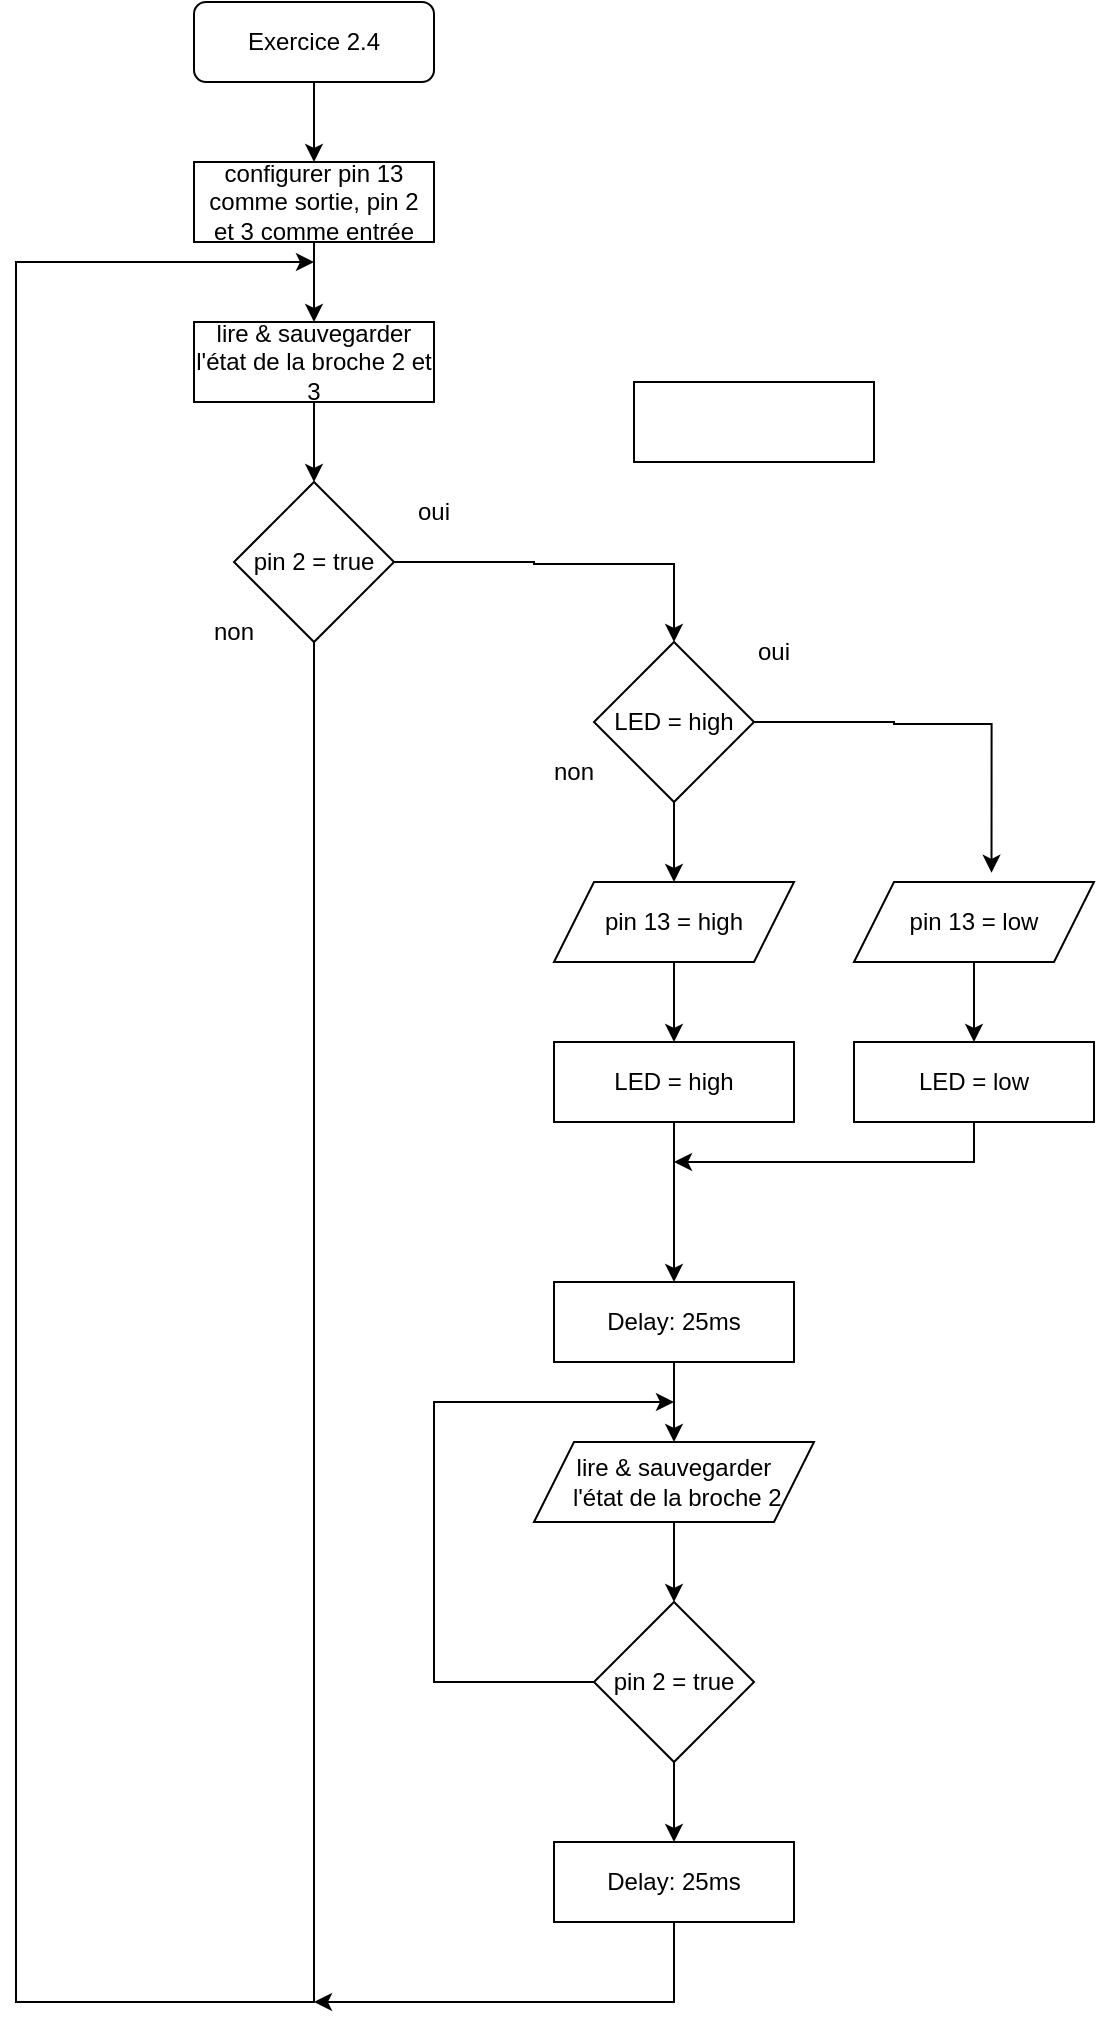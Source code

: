 <mxfile version="22.1.5" type="github">
  <diagram name="Page-1" id="YzLxqYz5Ka87G5oeJebS">
    <mxGraphModel dx="579" dy="626" grid="1" gridSize="10" guides="1" tooltips="1" connect="1" arrows="1" fold="1" page="1" pageScale="1" pageWidth="850" pageHeight="1100" math="0" shadow="0">
      <root>
        <mxCell id="0" />
        <mxCell id="1" parent="0" />
        <mxCell id="nqE9V0xDhkywC6avfrnW-2" value="" style="edgeStyle=orthogonalEdgeStyle;rounded=0;orthogonalLoop=1;jettySize=auto;html=1;" edge="1" parent="1" source="nqE9V0xDhkywC6avfrnW-3" target="nqE9V0xDhkywC6avfrnW-5">
          <mxGeometry relative="1" as="geometry" />
        </mxCell>
        <mxCell id="nqE9V0xDhkywC6avfrnW-3" value="Exercice 2.4" style="rounded=1;whiteSpace=wrap;html=1;" vertex="1" parent="1">
          <mxGeometry x="120" y="40" width="120" height="40" as="geometry" />
        </mxCell>
        <mxCell id="nqE9V0xDhkywC6avfrnW-4" value="" style="edgeStyle=orthogonalEdgeStyle;rounded=0;orthogonalLoop=1;jettySize=auto;html=1;" edge="1" parent="1" source="nqE9V0xDhkywC6avfrnW-5" target="nqE9V0xDhkywC6avfrnW-7">
          <mxGeometry relative="1" as="geometry" />
        </mxCell>
        <mxCell id="nqE9V0xDhkywC6avfrnW-5" value="configurer pin 13 comme sortie, pin 2 et 3 comme entrée" style="rounded=0;whiteSpace=wrap;html=1;" vertex="1" parent="1">
          <mxGeometry x="120" y="120" width="120" height="40" as="geometry" />
        </mxCell>
        <mxCell id="nqE9V0xDhkywC6avfrnW-6" value="" style="edgeStyle=orthogonalEdgeStyle;rounded=0;orthogonalLoop=1;jettySize=auto;html=1;" edge="1" parent="1" source="nqE9V0xDhkywC6avfrnW-7" target="nqE9V0xDhkywC6avfrnW-10">
          <mxGeometry relative="1" as="geometry" />
        </mxCell>
        <mxCell id="nqE9V0xDhkywC6avfrnW-7" value="lire &amp;amp; sauvegarder l&#39;état de la broche 2 et 3" style="rounded=0;whiteSpace=wrap;html=1;" vertex="1" parent="1">
          <mxGeometry x="120" y="200" width="120" height="40" as="geometry" />
        </mxCell>
        <mxCell id="nqE9V0xDhkywC6avfrnW-8" style="edgeStyle=orthogonalEdgeStyle;rounded=0;orthogonalLoop=1;jettySize=auto;html=1;exitX=0.5;exitY=1;exitDx=0;exitDy=0;" edge="1" parent="1" source="nqE9V0xDhkywC6avfrnW-10">
          <mxGeometry relative="1" as="geometry">
            <mxPoint x="180" y="170" as="targetPoint" />
            <Array as="points">
              <mxPoint x="180" y="1040" />
              <mxPoint x="31" y="1040" />
              <mxPoint x="31" y="170" />
            </Array>
          </mxGeometry>
        </mxCell>
        <mxCell id="nqE9V0xDhkywC6avfrnW-9" style="edgeStyle=orthogonalEdgeStyle;rounded=0;orthogonalLoop=1;jettySize=auto;html=1;exitX=1;exitY=0.5;exitDx=0;exitDy=0;entryX=0.5;entryY=0;entryDx=0;entryDy=0;" edge="1" parent="1" source="nqE9V0xDhkywC6avfrnW-10" target="nqE9V0xDhkywC6avfrnW-13">
          <mxGeometry relative="1" as="geometry">
            <mxPoint x="360" y="320" as="targetPoint" />
            <Array as="points">
              <mxPoint x="290" y="320" />
              <mxPoint x="290" y="321" />
              <mxPoint x="360" y="321" />
            </Array>
          </mxGeometry>
        </mxCell>
        <mxCell id="nqE9V0xDhkywC6avfrnW-10" value="pin 2 = true" style="rhombus;whiteSpace=wrap;html=1;" vertex="1" parent="1">
          <mxGeometry x="140" y="280" width="80" height="80" as="geometry" />
        </mxCell>
        <mxCell id="nqE9V0xDhkywC6avfrnW-11" value="" style="edgeStyle=orthogonalEdgeStyle;rounded=0;orthogonalLoop=1;jettySize=auto;html=1;" edge="1" parent="1" source="nqE9V0xDhkywC6avfrnW-13" target="nqE9V0xDhkywC6avfrnW-19">
          <mxGeometry relative="1" as="geometry" />
        </mxCell>
        <mxCell id="nqE9V0xDhkywC6avfrnW-12" style="edgeStyle=orthogonalEdgeStyle;rounded=0;orthogonalLoop=1;jettySize=auto;html=1;exitX=1;exitY=0.5;exitDx=0;exitDy=0;entryX=0.573;entryY=-0.115;entryDx=0;entryDy=0;entryPerimeter=0;" edge="1" parent="1" source="nqE9V0xDhkywC6avfrnW-13" target="nqE9V0xDhkywC6avfrnW-21">
          <mxGeometry relative="1" as="geometry">
            <mxPoint x="530" y="400" as="targetPoint" />
            <Array as="points">
              <mxPoint x="470" y="400" />
              <mxPoint x="470" y="401" />
              <mxPoint x="519" y="401" />
            </Array>
          </mxGeometry>
        </mxCell>
        <mxCell id="nqE9V0xDhkywC6avfrnW-13" value="LED = high" style="rhombus;whiteSpace=wrap;html=1;" vertex="1" parent="1">
          <mxGeometry x="320" y="360" width="80" height="80" as="geometry" />
        </mxCell>
        <mxCell id="nqE9V0xDhkywC6avfrnW-14" value="non" style="text;html=1;strokeColor=none;fillColor=none;align=center;verticalAlign=middle;whiteSpace=wrap;rounded=0;" vertex="1" parent="1">
          <mxGeometry x="110" y="340" width="60" height="30" as="geometry" />
        </mxCell>
        <mxCell id="nqE9V0xDhkywC6avfrnW-15" value="oui" style="text;html=1;strokeColor=none;fillColor=none;align=center;verticalAlign=middle;whiteSpace=wrap;rounded=0;" vertex="1" parent="1">
          <mxGeometry x="210" y="280" width="60" height="30" as="geometry" />
        </mxCell>
        <mxCell id="nqE9V0xDhkywC6avfrnW-16" value="oui" style="text;html=1;strokeColor=none;fillColor=none;align=center;verticalAlign=middle;whiteSpace=wrap;rounded=0;" vertex="1" parent="1">
          <mxGeometry x="380" y="350" width="60" height="30" as="geometry" />
        </mxCell>
        <mxCell id="nqE9V0xDhkywC6avfrnW-17" value="non" style="text;html=1;strokeColor=none;fillColor=none;align=center;verticalAlign=middle;whiteSpace=wrap;rounded=0;" vertex="1" parent="1">
          <mxGeometry x="280" y="410" width="60" height="30" as="geometry" />
        </mxCell>
        <mxCell id="nqE9V0xDhkywC6avfrnW-18" value="" style="edgeStyle=orthogonalEdgeStyle;rounded=0;orthogonalLoop=1;jettySize=auto;html=1;" edge="1" parent="1" source="nqE9V0xDhkywC6avfrnW-19" target="nqE9V0xDhkywC6avfrnW-23">
          <mxGeometry relative="1" as="geometry" />
        </mxCell>
        <mxCell id="nqE9V0xDhkywC6avfrnW-19" value="pin 13 = high" style="shape=parallelogram;perimeter=parallelogramPerimeter;whiteSpace=wrap;html=1;fixedSize=1;" vertex="1" parent="1">
          <mxGeometry x="300" y="480" width="120" height="40" as="geometry" />
        </mxCell>
        <mxCell id="nqE9V0xDhkywC6avfrnW-20" value="" style="edgeStyle=orthogonalEdgeStyle;rounded=0;orthogonalLoop=1;jettySize=auto;html=1;" edge="1" parent="1" source="nqE9V0xDhkywC6avfrnW-21" target="nqE9V0xDhkywC6avfrnW-25">
          <mxGeometry relative="1" as="geometry" />
        </mxCell>
        <mxCell id="nqE9V0xDhkywC6avfrnW-21" value="pin 13 = low" style="shape=parallelogram;perimeter=parallelogramPerimeter;whiteSpace=wrap;html=1;fixedSize=1;" vertex="1" parent="1">
          <mxGeometry x="450" y="480" width="120" height="40" as="geometry" />
        </mxCell>
        <mxCell id="nqE9V0xDhkywC6avfrnW-22" value="" style="edgeStyle=orthogonalEdgeStyle;rounded=0;orthogonalLoop=1;jettySize=auto;html=1;" edge="1" parent="1" source="nqE9V0xDhkywC6avfrnW-23">
          <mxGeometry relative="1" as="geometry">
            <mxPoint x="360" y="680" as="targetPoint" />
          </mxGeometry>
        </mxCell>
        <mxCell id="nqE9V0xDhkywC6avfrnW-23" value="LED = high" style="rounded=0;whiteSpace=wrap;html=1;" vertex="1" parent="1">
          <mxGeometry x="300" y="560" width="120" height="40" as="geometry" />
        </mxCell>
        <mxCell id="nqE9V0xDhkywC6avfrnW-24" style="edgeStyle=orthogonalEdgeStyle;rounded=0;orthogonalLoop=1;jettySize=auto;html=1;exitX=0.5;exitY=1;exitDx=0;exitDy=0;" edge="1" parent="1" source="nqE9V0xDhkywC6avfrnW-25">
          <mxGeometry relative="1" as="geometry">
            <mxPoint x="360" y="620" as="targetPoint" />
            <Array as="points">
              <mxPoint x="510" y="620" />
            </Array>
          </mxGeometry>
        </mxCell>
        <mxCell id="nqE9V0xDhkywC6avfrnW-25" value="LED = low" style="rounded=0;whiteSpace=wrap;html=1;" vertex="1" parent="1">
          <mxGeometry x="450" y="560" width="120" height="40" as="geometry" />
        </mxCell>
        <mxCell id="nqE9V0xDhkywC6avfrnW-26" value="" style="edgeStyle=orthogonalEdgeStyle;rounded=0;orthogonalLoop=1;jettySize=auto;html=1;" edge="1" parent="1" source="nqE9V0xDhkywC6avfrnW-27" target="nqE9V0xDhkywC6avfrnW-34">
          <mxGeometry relative="1" as="geometry" />
        </mxCell>
        <mxCell id="nqE9V0xDhkywC6avfrnW-27" value="lire &amp;amp; sauvegarder&lt;br&gt;&amp;nbsp;l&#39;état de la broche 2" style="shape=parallelogram;perimeter=parallelogramPerimeter;whiteSpace=wrap;html=1;fixedSize=1;" vertex="1" parent="1">
          <mxGeometry x="290" y="760" width="140" height="40" as="geometry" />
        </mxCell>
        <mxCell id="nqE9V0xDhkywC6avfrnW-28" value="" style="edgeStyle=orthogonalEdgeStyle;rounded=0;orthogonalLoop=1;jettySize=auto;html=1;" edge="1" parent="1" source="nqE9V0xDhkywC6avfrnW-29" target="nqE9V0xDhkywC6avfrnW-27">
          <mxGeometry relative="1" as="geometry" />
        </mxCell>
        <mxCell id="nqE9V0xDhkywC6avfrnW-29" value="Delay: 25ms" style="rounded=0;whiteSpace=wrap;html=1;" vertex="1" parent="1">
          <mxGeometry x="300" y="680" width="120" height="40" as="geometry" />
        </mxCell>
        <mxCell id="nqE9V0xDhkywC6avfrnW-30" style="edgeStyle=orthogonalEdgeStyle;rounded=0;orthogonalLoop=1;jettySize=auto;html=1;exitX=0.5;exitY=1;exitDx=0;exitDy=0;" edge="1" parent="1" source="nqE9V0xDhkywC6avfrnW-31">
          <mxGeometry relative="1" as="geometry">
            <mxPoint x="180" y="1040" as="targetPoint" />
            <Array as="points">
              <mxPoint x="360" y="1040" />
            </Array>
          </mxGeometry>
        </mxCell>
        <mxCell id="nqE9V0xDhkywC6avfrnW-31" value="Delay: 25ms" style="rounded=0;whiteSpace=wrap;html=1;" vertex="1" parent="1">
          <mxGeometry x="300" y="960" width="120" height="40" as="geometry" />
        </mxCell>
        <mxCell id="nqE9V0xDhkywC6avfrnW-32" value="" style="edgeStyle=orthogonalEdgeStyle;rounded=0;orthogonalLoop=1;jettySize=auto;html=1;" edge="1" parent="1" source="nqE9V0xDhkywC6avfrnW-34" target="nqE9V0xDhkywC6avfrnW-31">
          <mxGeometry relative="1" as="geometry" />
        </mxCell>
        <mxCell id="nqE9V0xDhkywC6avfrnW-33" style="edgeStyle=orthogonalEdgeStyle;rounded=0;orthogonalLoop=1;jettySize=auto;html=1;" edge="1" parent="1" source="nqE9V0xDhkywC6avfrnW-34">
          <mxGeometry relative="1" as="geometry">
            <mxPoint x="360" y="740" as="targetPoint" />
            <Array as="points">
              <mxPoint x="240" y="880" />
              <mxPoint x="240" y="740" />
            </Array>
          </mxGeometry>
        </mxCell>
        <mxCell id="nqE9V0xDhkywC6avfrnW-34" value="pin 2 = true" style="rhombus;whiteSpace=wrap;html=1;" vertex="1" parent="1">
          <mxGeometry x="320" y="840" width="80" height="80" as="geometry" />
        </mxCell>
        <mxCell id="nqE9V0xDhkywC6avfrnW-35" value="" style="rounded=0;whiteSpace=wrap;html=1;" vertex="1" parent="1">
          <mxGeometry x="340" y="230" width="120" height="40" as="geometry" />
        </mxCell>
      </root>
    </mxGraphModel>
  </diagram>
</mxfile>
